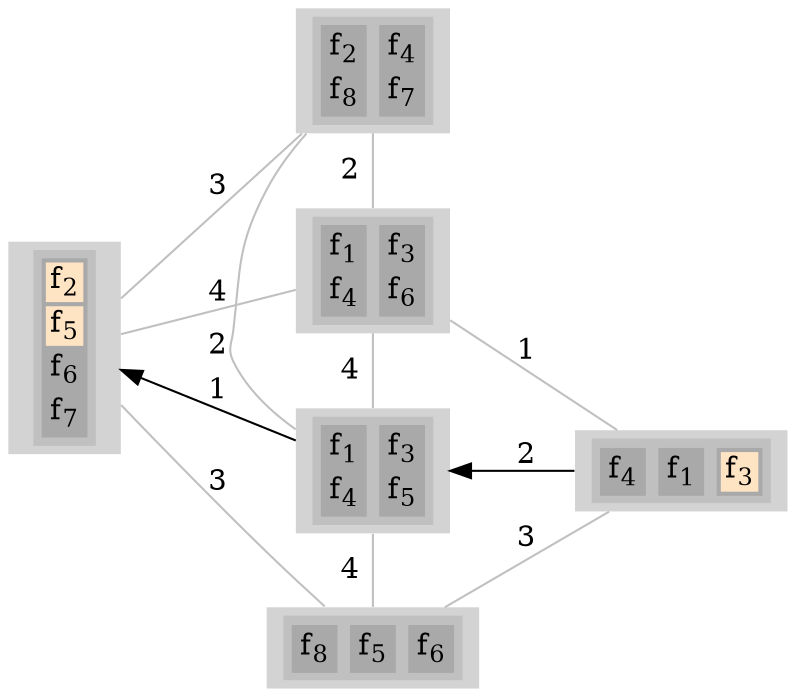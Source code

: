 digraph G
{
ranksep = "equally"
rankdir = LR
node [shape=none]
{rank = same; 1; };
{rank = same; 2; 3; 5; 6; };
{rank = same; 4; };
1[style=filled
label=<
<TABLE BORDER="0" BGCOLOR="grey">
<TR>
<TD>
<TABLE BORDER="0" BGCOLOR="darkgrey">
<TR><TD PORT="f2" BGCOLOR="bisque">f<SUB>2</SUB></TD></TR>
<TR><TD PORT="f5" BGCOLOR="bisque">f<SUB>5</SUB></TD></TR>
<TR><TD PORT="f6" BGCOLOR="darkgrey">f<SUB>6</SUB></TD></TR>
<TR><TD PORT="f7" BGCOLOR="darkgrey">f<SUB>7</SUB></TD></TR>
</TABLE>
</TD>
</TR>
</TABLE>>]

4[style=filled
label=<
<TABLE BORDER="0" BGCOLOR="grey">
<TR>
<TD>
<TABLE BORDER="0" BGCOLOR="darkgrey">
<TR><TD PORT="f4" BGCOLOR="darkgrey">f<SUB>4</SUB></TD></TR>
</TABLE>
</TD>
<TD>
<TABLE BORDER="0" BGCOLOR="darkgrey">
<TR><TD PORT="f1" BGCOLOR="darkgrey">f<SUB>1</SUB></TD></TR>
</TABLE>
</TD>
<TD>
<TABLE BORDER="0" BGCOLOR="darkgrey">
<TR><TD PORT="f3" BGCOLOR="bisque">f<SUB>3</SUB></TD></TR>
</TABLE>
</TD>
</TR>
</TABLE>>]

2[style=filled
label=<
<TABLE BORDER="0" BGCOLOR="grey">
<TR>
<TD>
<TABLE BORDER="0" BGCOLOR="darkgrey">
<TR><TD PORT="f2" BGCOLOR="darkgrey">f<SUB>2</SUB></TD></TR>
<TR><TD PORT="f8" BGCOLOR="darkgrey">f<SUB>8</SUB></TD></TR>
</TABLE>
</TD>
<TD>
<TABLE BORDER="0" BGCOLOR="darkgrey">
<TR><TD PORT="f4" BGCOLOR="darkgrey">f<SUB>4</SUB></TD></TR>
<TR><TD PORT="f7" BGCOLOR="darkgrey">f<SUB>7</SUB></TD></TR>
</TABLE>
</TD>
</TR>
</TABLE>>]

3[style=filled
label=<
<TABLE BORDER="0" BGCOLOR="grey">
<TR>
<TD>
<TABLE BORDER="0" BGCOLOR="darkgrey">
<TR><TD PORT="f1" BGCOLOR="darkgrey">f<SUB>1</SUB></TD></TR>
<TR><TD PORT="f4" BGCOLOR="darkgrey">f<SUB>4</SUB></TD></TR>
</TABLE>
</TD>
<TD>
<TABLE BORDER="0" BGCOLOR="darkgrey">
<TR><TD PORT="f3" BGCOLOR="darkgrey">f<SUB>3</SUB></TD></TR>
<TR><TD PORT="f6" BGCOLOR="darkgrey">f<SUB>6</SUB></TD></TR>
</TABLE>
</TD>
</TR>
</TABLE>>]

5[style=filled
label=<
<TABLE BORDER="0" BGCOLOR="grey">
<TR>
<TD>
<TABLE BORDER="0" BGCOLOR="darkgrey">
<TR><TD PORT="f1" BGCOLOR="darkgrey">f<SUB>1</SUB></TD></TR>
<TR><TD PORT="f4" BGCOLOR="darkgrey">f<SUB>4</SUB></TD></TR>
</TABLE>
</TD>
<TD>
<TABLE BORDER="0" BGCOLOR="darkgrey">
<TR><TD PORT="f3" BGCOLOR="darkgrey">f<SUB>3</SUB></TD></TR>
<TR><TD PORT="f5" BGCOLOR="darkgrey">f<SUB>5</SUB></TD></TR>
</TABLE>
</TD>
</TR>
</TABLE>>]

6[style=filled
label=<
<TABLE BORDER="0" BGCOLOR="grey">
<TR>
<TD>
<TABLE BORDER="0" BGCOLOR="darkgrey">
<TR><TD PORT="f8" BGCOLOR="darkgrey">f<SUB>8</SUB></TD></TR>
</TABLE>
</TD>
<TD>
<TABLE BORDER="0" BGCOLOR="darkgrey">
<TR><TD PORT="f5" BGCOLOR="darkgrey">f<SUB>5</SUB></TD></TR>
</TABLE>
</TD>
<TD>
<TABLE BORDER="0" BGCOLOR="darkgrey">
<TR><TD PORT="f6" BGCOLOR="darkgrey">f<SUB>6</SUB></TD></TR>
</TABLE>
</TD>
</TR>
</TABLE>>]

4 -> 5[label="2" color="black"]
5 -> 1[label="1" color="black"]
1 -> 2[label="3" color="grey" dir = none]
1 -> 3[label="4" color="grey" dir = none]
1 -> 6[label="3" color="grey" dir = none]
2 -> 3[label="2" color="grey" dir = none]
2 -> 5[label="2" color="grey" dir = none]
3 -> 4[label="1" color="grey" dir = none]
3 -> 5[label="4" color="grey" dir = none]
4 -> 6[label="3" color="grey" dir = none]
5 -> 6[label="4" color="grey" dir = none]
}